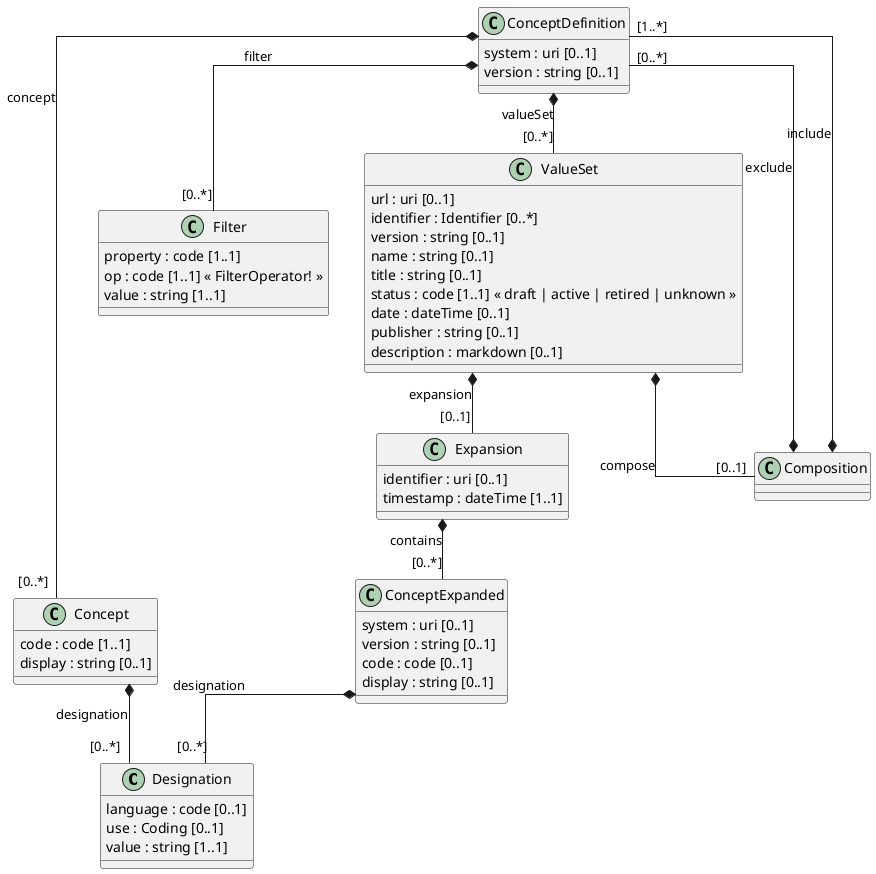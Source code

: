 @startuml
' ========================================
' start: configuration
' ========================================

skinparam linetype ortho

' ========================================
' end: configuration
' ========================================

' ========================================
' start: definition of entities/classes
' ========================================

class Designation {
  language : code [0..1]
  use : Coding [0..1]
  value : string [1..1]
}

class Expansion {
  identifier : uri [0..1]
  timestamp : dateTime [1..1]
}

class Concept {
  code : code [1..1]
  display : string [0..1]
}

class ConceptDefinition {
  system : uri [0..1]
  version : string [0..1]
}

class ConceptExpanded {
  system : uri [0..1]
  version : string [0..1]
  code : code [0..1]
  display : string [0..1]
}

class Composition {
}

class Filter {
  property : code [1..1]
  op : code [1..1] « FilterOperator! »
  value : string [1..1]
}

class ValueSet {
  url : uri [0..1]
  identifier : Identifier [0..*]
  version : string [0..1]
  name : string [0..1]
  title : string [0..1]
  status : code [1..1] « draft | active | retired | unknown »
  date : dateTime [0..1]
  publisher : string [0..1]
  description : markdown [0..1]
}

' ========================================
' end: definition of entities/classes
' ========================================

' ========================================
' start: definition of associations
' ========================================

ValueSet  *-- "[0..1]" Expansion : expansion
ValueSet  *-- "[0..1]" Composition : compose
Expansion *-- "[0..*]" ConceptExpanded : contains
ConceptExpanded *-- "[0..*]" Designation : designation
Concept *-- "[0..*]" Designation : designation
ConceptDefinition *-- "[0..*]" ValueSet : valueSet
ConceptDefinition *-- "[0..*]" Concept : concept
ConceptDefinition *-- "[0..*]" Filter : filter
Composition *-- "[1..*]" ConceptDefinition : include
Composition *-- "[0..*]" ConceptDefinition : exclude

' ========================================
' end: definition of associations
' ========================================
@enduml

